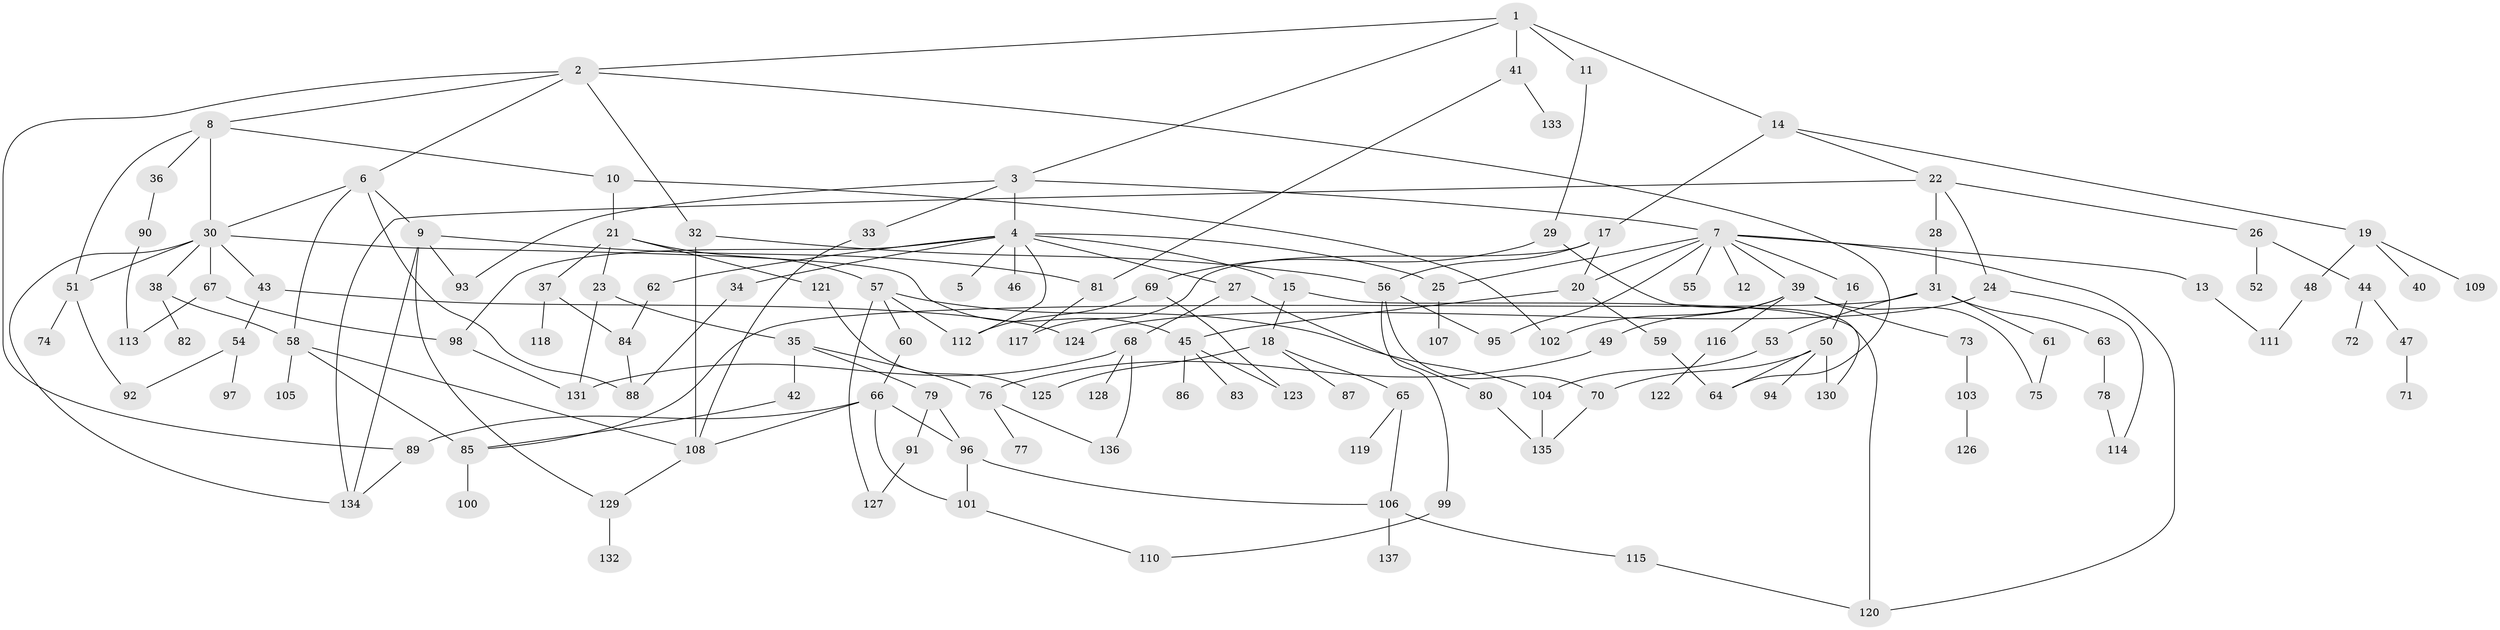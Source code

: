 // Generated by graph-tools (version 1.1) at 2025/34/03/09/25 02:34:23]
// undirected, 137 vertices, 190 edges
graph export_dot {
graph [start="1"]
  node [color=gray90,style=filled];
  1;
  2;
  3;
  4;
  5;
  6;
  7;
  8;
  9;
  10;
  11;
  12;
  13;
  14;
  15;
  16;
  17;
  18;
  19;
  20;
  21;
  22;
  23;
  24;
  25;
  26;
  27;
  28;
  29;
  30;
  31;
  32;
  33;
  34;
  35;
  36;
  37;
  38;
  39;
  40;
  41;
  42;
  43;
  44;
  45;
  46;
  47;
  48;
  49;
  50;
  51;
  52;
  53;
  54;
  55;
  56;
  57;
  58;
  59;
  60;
  61;
  62;
  63;
  64;
  65;
  66;
  67;
  68;
  69;
  70;
  71;
  72;
  73;
  74;
  75;
  76;
  77;
  78;
  79;
  80;
  81;
  82;
  83;
  84;
  85;
  86;
  87;
  88;
  89;
  90;
  91;
  92;
  93;
  94;
  95;
  96;
  97;
  98;
  99;
  100;
  101;
  102;
  103;
  104;
  105;
  106;
  107;
  108;
  109;
  110;
  111;
  112;
  113;
  114;
  115;
  116;
  117;
  118;
  119;
  120;
  121;
  122;
  123;
  124;
  125;
  126;
  127;
  128;
  129;
  130;
  131;
  132;
  133;
  134;
  135;
  136;
  137;
  1 -- 2;
  1 -- 3;
  1 -- 11;
  1 -- 14;
  1 -- 41;
  2 -- 6;
  2 -- 8;
  2 -- 32;
  2 -- 89;
  2 -- 64;
  3 -- 4;
  3 -- 7;
  3 -- 33;
  3 -- 93;
  4 -- 5;
  4 -- 15;
  4 -- 27;
  4 -- 34;
  4 -- 46;
  4 -- 62;
  4 -- 112;
  4 -- 25;
  4 -- 98;
  6 -- 9;
  6 -- 30;
  6 -- 58;
  6 -- 88;
  7 -- 12;
  7 -- 13;
  7 -- 16;
  7 -- 20;
  7 -- 25;
  7 -- 39;
  7 -- 55;
  7 -- 120;
  7 -- 95;
  8 -- 10;
  8 -- 36;
  8 -- 30;
  8 -- 51;
  9 -- 81;
  9 -- 93;
  9 -- 134;
  9 -- 129;
  10 -- 21;
  10 -- 102;
  11 -- 29;
  13 -- 111;
  14 -- 17;
  14 -- 19;
  14 -- 22;
  15 -- 18;
  15 -- 120;
  16 -- 50;
  17 -- 56;
  17 -- 117;
  17 -- 20;
  18 -- 65;
  18 -- 87;
  18 -- 125;
  19 -- 40;
  19 -- 48;
  19 -- 109;
  20 -- 45;
  20 -- 59;
  21 -- 23;
  21 -- 37;
  21 -- 57;
  21 -- 121;
  22 -- 24;
  22 -- 26;
  22 -- 28;
  22 -- 134;
  23 -- 35;
  23 -- 131;
  24 -- 114;
  24 -- 124;
  25 -- 107;
  26 -- 44;
  26 -- 52;
  27 -- 68;
  27 -- 80;
  28 -- 31;
  29 -- 69;
  29 -- 130;
  30 -- 38;
  30 -- 43;
  30 -- 51;
  30 -- 67;
  30 -- 134;
  30 -- 45;
  31 -- 53;
  31 -- 61;
  31 -- 63;
  31 -- 85;
  32 -- 108;
  32 -- 56;
  33 -- 108;
  34 -- 88;
  35 -- 42;
  35 -- 76;
  35 -- 79;
  36 -- 90;
  37 -- 118;
  37 -- 84;
  38 -- 82;
  38 -- 58;
  39 -- 49;
  39 -- 73;
  39 -- 116;
  39 -- 102;
  39 -- 75;
  41 -- 133;
  41 -- 81;
  42 -- 85;
  43 -- 54;
  43 -- 124;
  44 -- 47;
  44 -- 72;
  45 -- 83;
  45 -- 86;
  45 -- 123;
  47 -- 71;
  48 -- 111;
  49 -- 76;
  50 -- 64;
  50 -- 70;
  50 -- 94;
  50 -- 130;
  51 -- 74;
  51 -- 92;
  53 -- 104;
  54 -- 92;
  54 -- 97;
  56 -- 95;
  56 -- 99;
  56 -- 70;
  57 -- 60;
  57 -- 104;
  57 -- 112;
  57 -- 127;
  58 -- 105;
  58 -- 85;
  58 -- 108;
  59 -- 64;
  60 -- 66;
  61 -- 75;
  62 -- 84;
  63 -- 78;
  65 -- 119;
  65 -- 106;
  66 -- 89;
  66 -- 96;
  66 -- 101;
  66 -- 108;
  67 -- 98;
  67 -- 113;
  68 -- 128;
  68 -- 131;
  68 -- 136;
  69 -- 112;
  69 -- 123;
  70 -- 135;
  73 -- 103;
  76 -- 77;
  76 -- 136;
  78 -- 114;
  79 -- 91;
  79 -- 96;
  80 -- 135;
  81 -- 117;
  84 -- 88;
  85 -- 100;
  89 -- 134;
  90 -- 113;
  91 -- 127;
  96 -- 106;
  96 -- 101;
  98 -- 131;
  99 -- 110;
  101 -- 110;
  103 -- 126;
  104 -- 135;
  106 -- 115;
  106 -- 137;
  108 -- 129;
  115 -- 120;
  116 -- 122;
  121 -- 125;
  129 -- 132;
}
